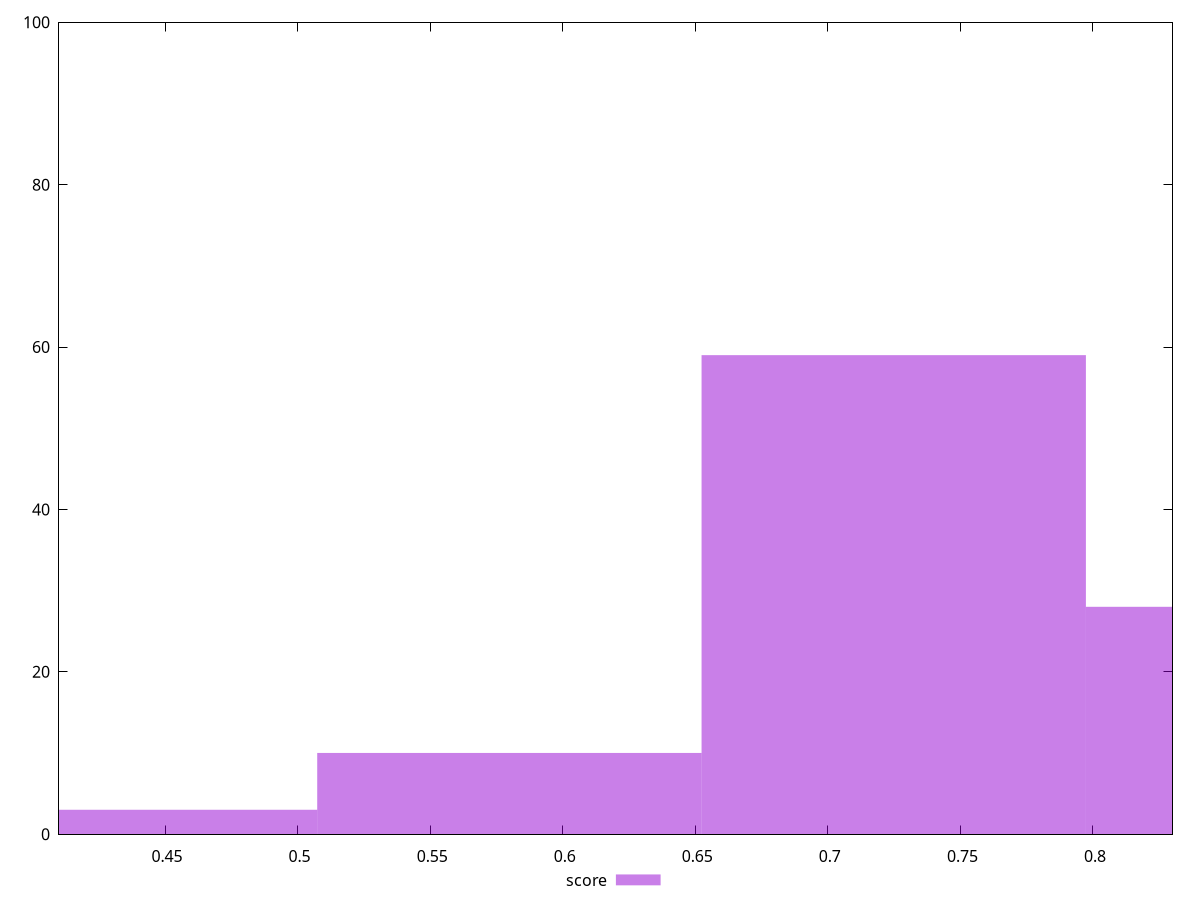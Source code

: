 reset

$score <<EOF
0.5798810639227204 10
0.7248513299034005 59
0.8698215958840807 28
0.43491079794204035 3
EOF

set key outside below
set boxwidth 0.1449702659806801
set xrange [0.41:0.83]
set yrange [0:100]
set trange [0:100]
set style fill transparent solid 0.5 noborder
set terminal svg size 640, 490 enhanced background rgb 'white'
set output "report_00013_2021-02-09T12-04-24.940Z/first-cpu-idle/samples/pages+cached+noadtech+nomedia+nocss/score/histogram.svg"

plot $score title "score" with boxes

reset
